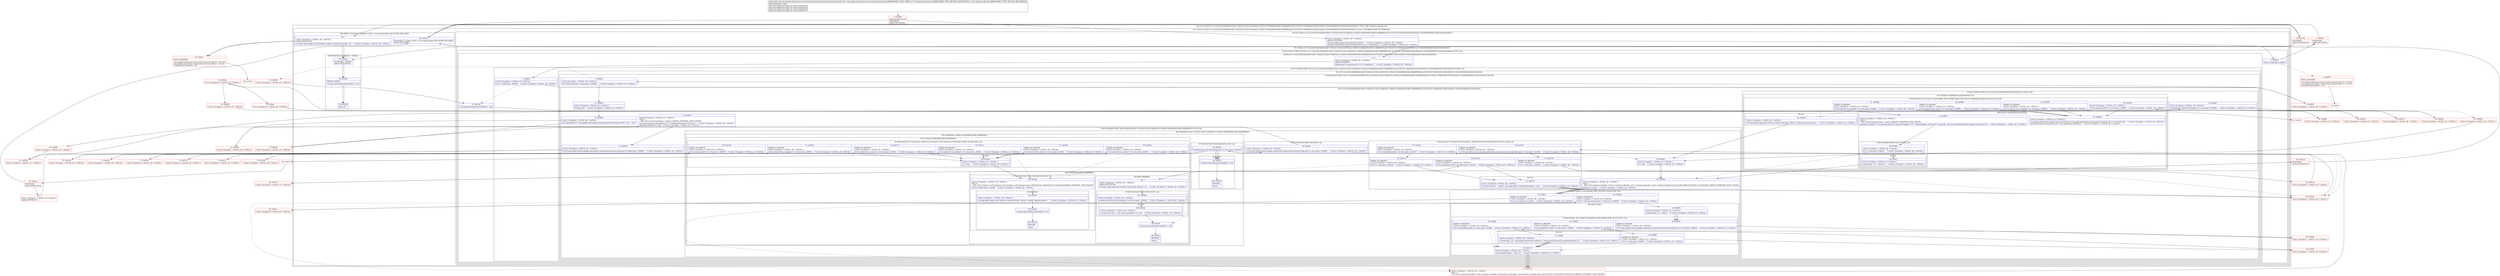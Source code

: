 digraph "CFG forcom.google.android.gms.measurement.internal.zzhj.onActivityCreated(Landroid\/app\/Activity;Landroid\/os\/Bundle;)V" {
subgraph cluster_Region_167909803 {
label = "R(1:(2:1|(1:(3:6|(1:(12:11|12|15|(6:(0)|20|40|(3:44|(1:51)|52)|(1:61)|(2:(2:64|65)|(2:(1:80)|(2:(3:82|83|84)|(4:86|(1:88)|89|90)))))|(1:(9:33|37|(1:39)|40|44|51|52|61|(0)(0))(1:32))(0)|20|40|44|51|52|61|(0)(0))(0))|91)))) | DECL_VAR: android.os.Bundle null\l";
node [shape=record,color=blue];
subgraph cluster_TryCatchRegion_583410853 {
label = "Try: R(2:1|(1:(3:6|(1:(12:11|12|15|(6:(0)|20|40|(3:44|(1:51)|52)|(1:61)|(2:(2:64|65)|(2:(1:80)|(2:(3:82|83|84)|(4:86|(1:88)|89|90)))))|(1:(9:33|37|(1:39)|40|44|51|52|61|(0)(0))(1:32))(0)|20|40|44|51|52|61|(0)(0))(0))|91))) catches: R(2:94|96) finally: R(3:93|99|100)";
node [shape=record,color=blue];
subgraph cluster_Region_2109596861 {
label = "R(2:1|(1:(3:6|(1:(12:11|12|15|(6:(0)|20|40|(3:44|(1:51)|52)|(1:61)|(2:(2:64|65)|(2:(1:80)|(2:(3:82|83|84)|(4:86|(1:88)|89|90)))))|(1:(9:33|37|(1:39)|40|44|51|52|61|(0)(0))(1:32))(0)|20|40|44|51|52|61|(0)(0))(0))|91)))";
node [shape=record,color=blue];
Node_1 [shape=record,label="{1\:\ ?|Catch:\{ Exception \-\> 0x01dc, all \-\> 0x01da \}\lSplitter:B:0:0x0000\l|r10.zzpt.zzab().zzgs().zzao(\"onActivityCreated\")     \/\/ Catch:\{ Exception \-\> 0x01dc, all \-\> 0x01da \}\landroid.content.Intent android.content.Intent r0 = r11.getIntent()     \/\/ Catch:\{ Exception \-\> 0x01dc, all \-\> 0x01da \}\l}"];
subgraph cluster_Region_869957903 {
label = "R(1:(3:6|(1:(12:11|12|15|(6:(0)|20|40|(3:44|(1:51)|52)|(1:61)|(2:(2:64|65)|(2:(1:80)|(2:(3:82|83|84)|(4:86|(1:88)|89|90)))))|(1:(9:33|37|(1:39)|40|44|51|52|61|(0)(0))(1:32))(0)|20|40|44|51|52|61|(0)(0))(0))|91))";
node [shape=record,color=blue];
subgraph cluster_IfRegion_1297154493 {
label = "IF [B:2:0x0013] THEN: R(3:6|(1:(12:11|12|15|(6:(0)|20|40|(3:44|(1:51)|52)|(1:61)|(2:(2:64|65)|(2:(1:80)|(2:(3:82|83|84)|(4:86|(1:88)|89|90)))))|(1:(9:33|37|(1:39)|40|44|51|52|61|(0)(0))(1:32))(0)|20|40|44|51|52|61|(0)(0))(0))|91) ELSE: null";
node [shape=record,color=blue];
Node_2 [shape=record,label="{2\:\ 0x0013|if (r0 != null) goto L_0x001f\l}"];
subgraph cluster_Region_1967327847 {
label = "R(3:6|(1:(12:11|12|15|(6:(0)|20|40|(3:44|(1:51)|52)|(1:61)|(2:(2:64|65)|(2:(1:80)|(2:(3:82|83|84)|(4:86|(1:88)|89|90)))))|(1:(9:33|37|(1:39)|40|44|51|52|61|(0)(0))(1:32))(0)|20|40|44|51|52|61|(0)(0))(0))|91)";
node [shape=record,color=blue];
Node_6 [shape=record,label="{6\:\ ?|Catch:\{ Exception \-\> 0x01dc, all \-\> 0x01da \}\lSplitter:B:5:0x001f\l|android.net.Uri android.net.Uri r1 = r0.getData()     \/\/ Catch:\{ Exception \-\> 0x01dc, all \-\> 0x01da \}\l}"];
subgraph cluster_IfRegion_1728324067 {
label = "IF [B:7:0x0023] THEN: R(1:(12:11|12|15|(6:(0)|20|40|(3:44|(1:51)|52)|(1:61)|(2:(2:64|65)|(2:(1:80)|(2:(3:82|83|84)|(4:86|(1:88)|89|90)))))|(1:(9:33|37|(1:39)|40|44|51|52|61|(0)(0))(1:32))(0)|20|40|44|51|52|61|(0)(0))(0)) ELSE: null";
node [shape=record,color=blue];
Node_7 [shape=record,label="{7\:\ 0x0023|Catch:\{ Exception \-\> 0x01dc, all \-\> 0x01da \}\l|if (r1 != null) goto L_0x0025     \/\/ Catch:\{ Exception \-\> 0x01dc, all \-\> 0x01da \}\l}"];
subgraph cluster_Region_1605309889 {
label = "R(1:(12:11|12|15|(6:(0)|20|40|(3:44|(1:51)|52)|(1:61)|(2:(2:64|65)|(2:(1:80)|(2:(3:82|83|84)|(4:86|(1:88)|89|90)))))|(1:(9:33|37|(1:39)|40|44|51|52|61|(0)(0))(1:32))(0)|20|40|44|51|52|61|(0)(0))(0))";
node [shape=record,color=blue];
subgraph cluster_IfRegion_580749399 {
label = "IF [B:9:0x0029] THEN: R(12:11|12|15|(6:(0)|20|40|(3:44|(1:51)|52)|(1:61)|(2:(2:64|65)|(2:(1:80)|(2:(3:82|83|84)|(4:86|(1:88)|89|90)))))|(1:(9:33|37|(1:39)|40|44|51|52|61|(0)(0))(1:32))(0)|20|40|44|51|52|61|(0)(0)) ELSE: R(0)";
node [shape=record,color=blue];
Node_9 [shape=record,label="{9\:\ 0x0029|Catch:\{ Exception \-\> 0x01dc, all \-\> 0x01da \}\l|if (r1.isHierarchical() != false) goto L_0x002d     \/\/ Catch:\{ Exception \-\> 0x01dc, all \-\> 0x01da \}\l}"];
subgraph cluster_Region_1963899891 {
label = "R(12:11|12|15|(6:(0)|20|40|(3:44|(1:51)|52)|(1:61)|(2:(2:64|65)|(2:(1:80)|(2:(3:82|83|84)|(4:86|(1:88)|89|90)))))|(1:(9:33|37|(1:39)|40|44|51|52|61|(0)(0))(1:32))(0)|20|40|44|51|52|61|(0)(0))";
node [shape=record,color=blue];
Node_11 [shape=record,label="{11\:\ 0x002d|Catch:\{ Exception \-\> 0x01dc, all \-\> 0x01da \}\l|r10.zzpt.zzz()     \/\/ Catch:\{ Exception \-\> 0x01dc, all \-\> 0x01da \}\l}"];
Node_12 [shape=record,label="{12\:\ 0x0036|Catch:\{ Exception \-\> 0x01dc, all \-\> 0x01da \}\l|java.lang.String r0 = com.google.android.gms.measurement.internal.zzjs.zzc(r0) ? \"gs\" : \"auto\"\l}"];
Node_15 [shape=record,label="{15\:\ 0x003d|Catch:\{ Exception \-\> 0x01dc, all \-\> 0x01da \}\lPHI: r0 \l  PHI: (r0v11 java.lang.String) =  binds: [] A[DONT_GENERATE, DONT_INLINE]\l|java.lang.String java.lang.String r2 = r1.getQueryParameter(\"referrer\")     \/\/ Catch:\{ Exception \-\> 0x01dc, all \-\> 0x01da \}\landroid.os.Bundle r4 = null     \/\/ Catch:\{ Exception \-\> 0x01dc, all \-\> 0x01da \}\l}"];
subgraph cluster_IfRegion_1165656286 {
label = "IF [B:16:0x0050] THEN: R(6:(0)|20|40|(3:44|(1:51)|52)|(1:61)|(2:(2:64|65)|(2:(1:80)|(2:(3:82|83|84)|(4:86|(1:88)|89|90))))) ELSE: null";
node [shape=record,color=blue];
Node_16 [shape=record,label="{16\:\ 0x0050|Catch:\{ Exception \-\> 0x01dc, all \-\> 0x01da \}\l|if (r10.zzpt.zzad().zza(com.google.android.gms.measurement.internal.zzak.zzje) == false) goto L_0x0052     \/\/ Catch:\{ Exception \-\> 0x01dc, all \-\> 0x01da \}\l}"];
subgraph cluster_Region_1494921750 {
label = "R(6:(0)|20|40|(3:44|(1:51)|52)|(1:61)|(2:(2:64|65)|(2:(1:80)|(2:(3:82|83|84)|(4:86|(1:88)|89|90)))))";
node [shape=record,color=blue];
subgraph cluster_IfRegion_1451915224 {
label = "IF [B:18:0x005e] THEN: R(0) ELSE: null";
node [shape=record,color=blue];
Node_18 [shape=record,label="{18\:\ 0x005e|Catch:\{ Exception \-\> 0x01dc, all \-\> 0x01da \}\l|if (r10.zzpt.zzad().zza(com.google.android.gms.measurement.internal.zzak.zzjg) == true) goto L_0x0060     \/\/ Catch:\{ Exception \-\> 0x01dc, all \-\> 0x01da \}\l}"];
subgraph cluster_Region_826230527 {
label = "R(0)";
node [shape=record,color=blue];
}
}
Node_20 [shape=record,label="{20\:\ 0x0061|Catch:\{ Exception \-\> 0x01dc, all \-\> 0x01da \}\l|r3 = null     \/\/ Catch:\{ Exception \-\> 0x01dc, all \-\> 0x01da \}\l}"];
Node_40 [shape=record,label="{40\:\ 0x00c8|Catch:\{ Exception \-\> 0x01dc, all \-\> 0x01da \}\lPHI: r3 \l  PHI: (r3v3 android.os.Bundle) = (r3v11 android.os.Bundle), (r3v11 android.os.Bundle), (r3v21 android.os.Bundle) binds: [B:38:0x00bf, B:39:0x00c1, B:20:0x0061] A[DONT_GENERATE, DONT_INLINE]\l|boolean r5 = false     \/\/ Catch:\{ Exception \-\> 0x01dc, all \-\> 0x01da \}\l}"];
subgraph cluster_IfRegion_1340124753 {
label = "IF [B:41:0x00ca, B:43:0x00d6] THEN: R(3:44|(1:51)|52) ELSE: null";
node [shape=record,color=blue];
Node_41 [shape=record,label="{41\:\ 0x00ca|ADDED_TO_REGION\lCatch:\{ Exception \-\> 0x01dc, all \-\> 0x01da \}\l|if (r12 == null) goto L_0x00cc     \/\/ Catch:\{ Exception \-\> 0x01dc, all \-\> 0x01da \}\l}"];
Node_43 [shape=record,label="{43\:\ 0x00d6|ADDED_TO_REGION\lCatch:\{ Exception \-\> 0x01dc, all \-\> 0x01da \}\l|if ((r4 = r10.zzpt.zzz().zza(r1)) != null) goto L_0x00d8     \/\/ Catch:\{ Exception \-\> 0x01dc, all \-\> 0x01da \}\l}"];
subgraph cluster_Region_1328633213 {
label = "R(3:44|(1:51)|52)";
node [shape=record,color=blue];
Node_44 [shape=record,label="{44\:\ 0x00d8|Catch:\{ Exception \-\> 0x01dc, all \-\> 0x01da \}\l|r4.putString(\"_cis\", \"intent\")     \/\/ Catch:\{ Exception \-\> 0x01dc, all \-\> 0x01da \}\l}"];
subgraph cluster_IfRegion_453652827 {
label = "IF [B:45:0x00eb, B:47:0x00f3, B:48:0x00f5, B:50:0x00fd] THEN: R(1:51) ELSE: null";
node [shape=record,color=blue];
Node_45 [shape=record,label="{45\:\ 0x00eb|ADDED_TO_REGION\lCatch:\{ Exception \-\> 0x01dc, all \-\> 0x01da \}\l|if (r10.zzpt.zzad().zza(com.google.android.gms.measurement.internal.zzak.zzje) == true) goto L_0x00ed     \/\/ Catch:\{ Exception \-\> 0x01dc, all \-\> 0x01da \}\l}"];
Node_47 [shape=record,label="{47\:\ 0x00f3|ADDED_TO_REGION\lCatch:\{ Exception \-\> 0x01dc, all \-\> 0x01da \}\l|if (r4.containsKey(\"gclid\") == false) goto L_0x00f5     \/\/ Catch:\{ Exception \-\> 0x01dc, all \-\> 0x01da \}\l}"];
Node_48 [shape=record,label="{48\:\ 0x00f5|ADDED_TO_REGION\lCatch:\{ Exception \-\> 0x01dc, all \-\> 0x01da \}\l|if (r3 != null) goto L_0x00f7     \/\/ Catch:\{ Exception \-\> 0x01dc, all \-\> 0x01da \}\l}"];
Node_50 [shape=record,label="{50\:\ 0x00fd|ADDED_TO_REGION\lCatch:\{ Exception \-\> 0x01dc, all \-\> 0x01da \}\l|if (r3.containsKey(\"gclid\") == true) goto L_0x00ff     \/\/ Catch:\{ Exception \-\> 0x01dc, all \-\> 0x01da \}\l}"];
subgraph cluster_Region_336733429 {
label = "R(1:51)";
node [shape=record,color=blue];
Node_51 [shape=record,label="{51\:\ 0x00ff|Catch:\{ Exception \-\> 0x01dc, all \-\> 0x01da \}\l|r4.putString(\"_cer\", java.lang.String.format(\"gclid=%s\", new java.lang.Object[]\{r3.getString(\"gclid\")\}))     \/\/ Catch:\{ Exception \-\> 0x01dc, all \-\> 0x01da \}\l}"];
}
}
Node_52 [shape=record,label="{52\:\ 0x0114|Catch:\{ Exception \-\> 0x01dc, all \-\> 0x01da \}\l|r10.zzpt.logEvent(r0, \"_cmp\", r4)     \/\/ Catch:\{ Exception \-\> 0x01dc, all \-\> 0x01da \}\l}"];
}
}
subgraph cluster_IfRegion_1799600558 {
label = "IF [B:54:0x0127, B:55:0x0129, B:57:0x0131, B:58:0x0133, B:60:0x013b] THEN: R(1:61) ELSE: null";
node [shape=record,color=blue];
Node_54 [shape=record,label="{54\:\ 0x0127|ADDED_TO_REGION\lCatch:\{ Exception \-\> 0x01dc, all \-\> 0x01da \}\l|if (r10.zzpt.zzad().zza(com.google.android.gms.measurement.internal.zzak.zzjg) == true) goto L_0x0129     \/\/ Catch:\{ Exception \-\> 0x01dc, all \-\> 0x01da \}\l}"];
Node_55 [shape=record,label="{55\:\ 0x0129|ADDED_TO_REGION\lCatch:\{ Exception \-\> 0x01dc, all \-\> 0x01da \}\l|if (r3 != null) goto L_0x012b     \/\/ Catch:\{ Exception \-\> 0x01dc, all \-\> 0x01da \}\l}"];
Node_57 [shape=record,label="{57\:\ 0x0131|ADDED_TO_REGION\lCatch:\{ Exception \-\> 0x01dc, all \-\> 0x01da \}\l|if (r3.containsKey(\"gclid\") == true) goto L_0x0133     \/\/ Catch:\{ Exception \-\> 0x01dc, all \-\> 0x01da \}\l}"];
Node_58 [shape=record,label="{58\:\ 0x0133|ADDED_TO_REGION\lCatch:\{ Exception \-\> 0x01dc, all \-\> 0x01da \}\l|if (r4 == null) goto L_0x013d     \/\/ Catch:\{ Exception \-\> 0x01dc, all \-\> 0x01da \}\l}"];
Node_60 [shape=record,label="{60\:\ 0x013b|ADDED_TO_REGION\lCatch:\{ Exception \-\> 0x01dc, all \-\> 0x01da \}\l|if (r4.containsKey(\"gclid\") == false) goto L_0x013d     \/\/ Catch:\{ Exception \-\> 0x01dc, all \-\> 0x01da \}\l}"];
subgraph cluster_Region_379145220 {
label = "R(1:61)";
node [shape=record,color=blue];
Node_61 [shape=record,label="{61\:\ 0x013d|Catch:\{ Exception \-\> 0x01dc, all \-\> 0x01da \}\l|r10.zzpt.zzb(\"auto\", \"_lgclid\", (java.lang.Object) r3.getString(\"gclid\"), true)     \/\/ Catch:\{ Exception \-\> 0x01dc, all \-\> 0x01da \}\l}"];
}
}
subgraph cluster_Region_133448313 {
label = "R(2:(2:64|65)|(2:(1:80)|(2:(3:82|83|84)|(4:86|(1:88)|89|90))))";
node [shape=record,color=blue];
subgraph cluster_IfRegion_1206751257 {
label = "IF [B:63:0x0150] THEN: R(2:64|65) ELSE: null";
node [shape=record,color=blue];
Node_63 [shape=record,label="{63\:\ 0x0150|if (android.text.TextUtils.isEmpty(r2) == true) goto L_0x0152\l}"];
subgraph cluster_Region_38126056 {
label = "R(2:64|65)";
node [shape=record,color=blue];
Node_64 [shape=record,label="{64\:\ 0x0152|r10.zzpt.zzt().onActivityCreated(r11, r12)\l}"];
Node_65 [shape=record,label="{65\:\ 0x015b|RETURN\l|return\l}"];
}
}
subgraph cluster_Region_1225156577 {
label = "R(2:(1:80)|(2:(3:82|83|84)|(4:86|(1:88)|89|90)))";
node [shape=record,color=blue];
subgraph cluster_IfRegion_221588627 {
label = "IF [B:69:0x0162, B:71:0x016a, B:73:0x0172, B:75:0x017a, B:77:0x0182, B:79:0x018a] THEN: R(1:80) ELSE: null";
node [shape=record,color=blue];
Node_69 [shape=record,label="{69\:\ 0x0162|ADDED_TO_REGION\lCatch:\{ Exception \-\> 0x01dc, all \-\> 0x01da \}\l|if (r2.contains(\"gclid\") == true) goto L_0x0164     \/\/ Catch:\{ Exception \-\> 0x01dc, all \-\> 0x01da \}\l}"];
Node_71 [shape=record,label="{71\:\ 0x016a|ADDED_TO_REGION\lCatch:\{ Exception \-\> 0x01dc, all \-\> 0x01da \}\l|if (r2.contains(\"utm_campaign\") == true) goto L_0x018c     \/\/ Catch:\{ Exception \-\> 0x01dc, all \-\> 0x01da \}\l}"];
Node_73 [shape=record,label="{73\:\ 0x0172|ADDED_TO_REGION\lCatch:\{ Exception \-\> 0x01dc, all \-\> 0x01da \}\l|if (r2.contains(\"utm_source\") == true) goto L_0x018c     \/\/ Catch:\{ Exception \-\> 0x01dc, all \-\> 0x01da \}\l}"];
Node_75 [shape=record,label="{75\:\ 0x017a|ADDED_TO_REGION\lCatch:\{ Exception \-\> 0x01dc, all \-\> 0x01da \}\l|if (r2.contains(\"utm_medium\") == true) goto L_0x018c     \/\/ Catch:\{ Exception \-\> 0x01dc, all \-\> 0x01da \}\l}"];
Node_77 [shape=record,label="{77\:\ 0x0182|ADDED_TO_REGION\lCatch:\{ Exception \-\> 0x01dc, all \-\> 0x01da \}\l|if (r2.contains(\"utm_term\") == true) goto L_0x018c     \/\/ Catch:\{ Exception \-\> 0x01dc, all \-\> 0x01da \}\l}"];
Node_79 [shape=record,label="{79\:\ 0x018a|ADDED_TO_REGION\lCatch:\{ Exception \-\> 0x01dc, all \-\> 0x01da \}\l|if (r2.contains(\"utm_content\") == true) goto L_0x018c     \/\/ Catch:\{ Exception \-\> 0x01dc, all \-\> 0x01da \}\l}"];
subgraph cluster_Region_803405394 {
label = "R(1:80)";
node [shape=record,color=blue];
Node_80 [shape=record,label="{80\:\ 0x018c|Catch:\{ Exception \-\> 0x01dc, all \-\> 0x01da \}\l|r5 = true     \/\/ Catch:\{ Exception \-\> 0x01dc, all \-\> 0x01da \}\l}"];
}
}
subgraph cluster_Region_354675625 {
label = "R(2:(3:82|83|84)|(4:86|(1:88)|89|90))";
node [shape=record,color=blue];
subgraph cluster_IfRegion_1697157660 {
label = "IF [B:81:0x018d] THEN: R(3:82|83|84) ELSE: null";
node [shape=record,color=blue];
Node_81 [shape=record,label="{81\:\ 0x018d|Catch:\{ Exception \-\> 0x01dc, all \-\> 0x01da \}\lPHI: r5 \l  PHI: (r5v1 boolean) = (r5v0 boolean), (r5v2 boolean), (r5v0 boolean) binds: [B:69:0x0162, B:80:0x018c, B:79:0x018a] A[DONT_GENERATE, DONT_INLINE]\l|if (r5 == false) goto L_0x018f     \/\/ Catch:\{ Exception \-\> 0x01dc, all \-\> 0x01da \}\l}"];
subgraph cluster_Region_811697406 {
label = "R(3:82|83|84)";
node [shape=record,color=blue];
Node_82 [shape=record,label="{82\:\ 0x018f|Catch:\{ Exception \-\> 0x01dc, all \-\> 0x01da \}\l|r10.zzpt.zzab().zzgr().zzao(\"Activity created with data 'referrer' without required params\")     \/\/ Catch:\{ Exception \-\> 0x01dc, all \-\> 0x01da \}\l}"];
Node_83 [shape=record,label="{83\:\ 0x019e|r10.zzpt.zzt().onActivityCreated(r11, r12)\l}"];
Node_84 [shape=record,label="{84\:\ 0x01a7|RETURN\l|return\l}"];
}
}
subgraph cluster_Region_1214909173 {
label = "R(4:86|(1:88)|89|90)";
node [shape=record,color=blue];
Node_86 [shape=record,label="{86\:\ ?|Catch:\{ Exception \-\> 0x01dc, all \-\> 0x01da \}\lSplitter:B:85:0x01a8\l|r10.zzpt.zzab().zzgr().zza(\"Activity created with referrer\", r2)     \/\/ Catch:\{ Exception \-\> 0x01dc, all \-\> 0x01da \}\l}"];
subgraph cluster_IfRegion_579795935 {
label = "IF [B:87:0x01bb] THEN: R(1:88) ELSE: null";
node [shape=record,color=blue];
Node_87 [shape=record,label="{87\:\ 0x01bb|Catch:\{ Exception \-\> 0x01dc, all \-\> 0x01da \}\l|if (android.text.TextUtils.isEmpty(r2) == false) goto L_0x01bd     \/\/ Catch:\{ Exception \-\> 0x01dc, all \-\> 0x01da \}\l}"];
subgraph cluster_Region_164158159 {
label = "R(1:88)";
node [shape=record,color=blue];
Node_88 [shape=record,label="{88\:\ 0x01bd|Catch:\{ Exception \-\> 0x01dc, all \-\> 0x01da \}\l|r10.zzpt.zzb(\"auto\", \"_ldl\", (java.lang.Object) r2, true)     \/\/ Catch:\{ Exception \-\> 0x01dc, all \-\> 0x01da \}\l}"];
}
}
Node_89 [shape=record,label="{89\:\ 0x01c6|r10.zzpt.zzt().onActivityCreated(r11, r12)\l}"];
Node_90 [shape=record,label="{90\:\ 0x01cf|RETURN\l|return\l}"];
}
}
}
}
}
}
subgraph cluster_IfRegion_758984401 {
label = "IF [B:22:0x0067] THEN: R(1:(9:33|37|(1:39)|40|44|51|52|61|(0)(0))(1:32)) ELSE: R(0)";
node [shape=record,color=blue];
Node_22 [shape=record,label="{22\:\ 0x0067|Catch:\{ Exception \-\> 0x01dc, all \-\> 0x01da \}\l|if (android.text.TextUtils.isEmpty(r2) != true) goto L_0x006a     \/\/ Catch:\{ Exception \-\> 0x01dc, all \-\> 0x01da \}\l}"];
subgraph cluster_Region_478632347 {
label = "R(1:(9:33|37|(1:39)|40|44|51|52|61|(0)(0))(1:32))";
node [shape=record,color=blue];
subgraph cluster_IfRegion_899200033 {
label = "IF [B:25:0x0070, B:27:0x0078, B:29:0x0080, B:31:0x0088] THEN: R(9:33|37|(1:39)|40|44|51|52|61|(0)(0)) ELSE: R(1:32)";
node [shape=record,color=blue];
Node_25 [shape=record,label="{25\:\ 0x0070|Catch:\{ Exception \-\> 0x01dc, all \-\> 0x01da \}\l|if (r2.contains(\"gclid\") == true) goto L_0x009a     \/\/ Catch:\{ Exception \-\> 0x01dc, all \-\> 0x01da \}\l}"];
Node_27 [shape=record,label="{27\:\ 0x0078|ADDED_TO_REGION\lCatch:\{ Exception \-\> 0x01dc, all \-\> 0x01da \}\l|if (r2.contains(\"utm_campaign\") == true) goto L_0x009a     \/\/ Catch:\{ Exception \-\> 0x01dc, all \-\> 0x01da \}\l}"];
Node_29 [shape=record,label="{29\:\ 0x0080|ADDED_TO_REGION\lCatch:\{ Exception \-\> 0x01dc, all \-\> 0x01da \}\l|if (r2.contains(\"utm_source\") == true) goto L_0x009a     \/\/ Catch:\{ Exception \-\> 0x01dc, all \-\> 0x01da \}\l}"];
Node_31 [shape=record,label="{31\:\ 0x0088|ADDED_TO_REGION\lCatch:\{ Exception \-\> 0x01dc, all \-\> 0x01da \}\l|if (r2.contains(\"utm_medium\") == true) goto L_0x009a     \/\/ Catch:\{ Exception \-\> 0x01dc, all \-\> 0x01da \}\l}"];
subgraph cluster_Region_167538241 {
label = "R(9:33|37|(1:39)|40|44|51|52|61|(0)(0))";
node [shape=record,color=blue];
Node_33 [shape=record,label="{33\:\ 0x009a|Catch:\{ Exception \-\> 0x01dc, all \-\> 0x01da \}\l|com.google.android.gms.measurement.internal.zzjs com.google.android.gms.measurement.internal.zzjs r3 = r10.zzpt.zzz()     \/\/ Catch:\{ Exception \-\> 0x01dc, all \-\> 0x01da \}\ljava.lang.String java.lang.String r6 = java.lang.String.valueOf(r2)     \/\/ Catch:\{ Exception \-\> 0x01dc, all \-\> 0x01da \}\l}"];
Node_37 [shape=record,label="{37\:\ 0x00b7|Catch:\{ Exception \-\> 0x01dc, all \-\> 0x01da \}\lPHI: r5 \l  PHI: (r5v4 java.lang.String) =  binds: [] A[DONT_GENERATE, DONT_INLINE]\l|android.os.Bundle r3 = r3.zza(android.net.Uri.parse(r6.length() != 0 ? \"https:\/\/google.com\/search?\".concat(r6) : new java.lang.String(\"https:\/\/google.com\/search?\")))     \/\/ Catch:\{ Exception \-\> 0x01dc, all \-\> 0x01da \}\l}"];
subgraph cluster_IfRegion_1715735685 {
label = "IF [B:38:0x00bf] THEN: R(1:39) ELSE: null";
node [shape=record,color=blue];
Node_38 [shape=record,label="{38\:\ 0x00bf|Catch:\{ Exception \-\> 0x01dc, all \-\> 0x01da \}\l|if (r3 != null) goto L_0x00c1     \/\/ Catch:\{ Exception \-\> 0x01dc, all \-\> 0x01da \}\l}"];
subgraph cluster_Region_1815137607 {
label = "R(1:39)";
node [shape=record,color=blue];
Node_39 [shape=record,label="{39\:\ 0x00c1|Catch:\{ Exception \-\> 0x01dc, all \-\> 0x01da \}\l|r3.putString(\"_cis\", \"referrer\")     \/\/ Catch:\{ Exception \-\> 0x01dc, all \-\> 0x01da \}\l}"];
}
}
Node_40 [shape=record,label="{40\:\ 0x00c8|Catch:\{ Exception \-\> 0x01dc, all \-\> 0x01da \}\lPHI: r3 \l  PHI: (r3v3 android.os.Bundle) = (r3v11 android.os.Bundle), (r3v11 android.os.Bundle), (r3v21 android.os.Bundle) binds: [B:38:0x00bf, B:39:0x00c1, B:20:0x0061] A[DONT_GENERATE, DONT_INLINE]\l|boolean r5 = false     \/\/ Catch:\{ Exception \-\> 0x01dc, all \-\> 0x01da \}\l}"];
Node_44 [shape=record,label="{44\:\ 0x00d8|Catch:\{ Exception \-\> 0x01dc, all \-\> 0x01da \}\l|r4.putString(\"_cis\", \"intent\")     \/\/ Catch:\{ Exception \-\> 0x01dc, all \-\> 0x01da \}\l}"];
Node_51 [shape=record,label="{51\:\ 0x00ff|Catch:\{ Exception \-\> 0x01dc, all \-\> 0x01da \}\l|r4.putString(\"_cer\", java.lang.String.format(\"gclid=%s\", new java.lang.Object[]\{r3.getString(\"gclid\")\}))     \/\/ Catch:\{ Exception \-\> 0x01dc, all \-\> 0x01da \}\l}"];
Node_52 [shape=record,label="{52\:\ 0x0114|Catch:\{ Exception \-\> 0x01dc, all \-\> 0x01da \}\l|r10.zzpt.logEvent(r0, \"_cmp\", r4)     \/\/ Catch:\{ Exception \-\> 0x01dc, all \-\> 0x01da \}\l}"];
Node_61 [shape=record,label="{61\:\ 0x013d|Catch:\{ Exception \-\> 0x01dc, all \-\> 0x01da \}\l|r10.zzpt.zzb(\"auto\", \"_lgclid\", (java.lang.Object) r3.getString(\"gclid\"), true)     \/\/ Catch:\{ Exception \-\> 0x01dc, all \-\> 0x01da \}\l}"];
subgraph cluster_IfRegion_1612575054 {
label = "IF [B:63:0x0150] THEN: R(0) ELSE: R(0)";
node [shape=record,color=blue];
Node_63 [shape=record,label="{63\:\ 0x0150|if (android.text.TextUtils.isEmpty(r2) == true) goto L_0x0152\l}"];
subgraph cluster_Region_1355473483 {
label = "R(0)";
node [shape=record,color=blue];
}
subgraph cluster_Region_1990664776 {
label = "R(0)";
node [shape=record,color=blue];
}
}
}
subgraph cluster_Region_809576509 {
label = "R(1:32)";
node [shape=record,color=blue];
Node_32 [shape=record,label="{32\:\ 0x008a|Catch:\{ Exception \-\> 0x01dc, all \-\> 0x01da \}\l|r10.zzpt.zzab().zzgr().zzao(\"Activity created with data 'referrer' without required params\")     \/\/ Catch:\{ Exception \-\> 0x01dc, all \-\> 0x01da \}\l}"];
}
}
}
subgraph cluster_Region_1517392263 {
label = "R(0)";
node [shape=record,color=blue];
}
}
Node_20 [shape=record,label="{20\:\ 0x0061|Catch:\{ Exception \-\> 0x01dc, all \-\> 0x01da \}\l|r3 = null     \/\/ Catch:\{ Exception \-\> 0x01dc, all \-\> 0x01da \}\l}"];
Node_40 [shape=record,label="{40\:\ 0x00c8|Catch:\{ Exception \-\> 0x01dc, all \-\> 0x01da \}\lPHI: r3 \l  PHI: (r3v3 android.os.Bundle) = (r3v11 android.os.Bundle), (r3v11 android.os.Bundle), (r3v21 android.os.Bundle) binds: [B:38:0x00bf, B:39:0x00c1, B:20:0x0061] A[DONT_GENERATE, DONT_INLINE]\l|boolean r5 = false     \/\/ Catch:\{ Exception \-\> 0x01dc, all \-\> 0x01da \}\l}"];
Node_44 [shape=record,label="{44\:\ 0x00d8|Catch:\{ Exception \-\> 0x01dc, all \-\> 0x01da \}\l|r4.putString(\"_cis\", \"intent\")     \/\/ Catch:\{ Exception \-\> 0x01dc, all \-\> 0x01da \}\l}"];
Node_51 [shape=record,label="{51\:\ 0x00ff|Catch:\{ Exception \-\> 0x01dc, all \-\> 0x01da \}\l|r4.putString(\"_cer\", java.lang.String.format(\"gclid=%s\", new java.lang.Object[]\{r3.getString(\"gclid\")\}))     \/\/ Catch:\{ Exception \-\> 0x01dc, all \-\> 0x01da \}\l}"];
Node_52 [shape=record,label="{52\:\ 0x0114|Catch:\{ Exception \-\> 0x01dc, all \-\> 0x01da \}\l|r10.zzpt.logEvent(r0, \"_cmp\", r4)     \/\/ Catch:\{ Exception \-\> 0x01dc, all \-\> 0x01da \}\l}"];
Node_61 [shape=record,label="{61\:\ 0x013d|Catch:\{ Exception \-\> 0x01dc, all \-\> 0x01da \}\l|r10.zzpt.zzb(\"auto\", \"_lgclid\", (java.lang.Object) r3.getString(\"gclid\"), true)     \/\/ Catch:\{ Exception \-\> 0x01dc, all \-\> 0x01da \}\l}"];
subgraph cluster_IfRegion_801915168 {
label = "IF [B:63:0x0150] THEN: R(0) ELSE: R(0)";
node [shape=record,color=blue];
Node_63 [shape=record,label="{63\:\ 0x0150|if (android.text.TextUtils.isEmpty(r2) == true) goto L_0x0152\l}"];
subgraph cluster_Region_1571743800 {
label = "R(0)";
node [shape=record,color=blue];
}
subgraph cluster_Region_307504295 {
label = "R(0)";
node [shape=record,color=blue];
}
}
}
subgraph cluster_Region_737015312 {
label = "R(0)";
node [shape=record,color=blue];
}
}
}
}
Node_91 [shape=record,label="{91\:\ 0x01d0|r10.zzpt.zzt().onActivityCreated(r11, r12)\l}"];
}
}
}
}
subgraph cluster_Region_2101782339 {
label = "R(2:94|96) | ExcHandler: Exception (r0v0 'e' java.lang.Exception A[CUSTOM_DECLARE])\l";
node [shape=record,color=blue];
Node_94 [shape=record,label="{94\:\ 0x01dc|ExcHandler: Exception (r0v0 'e' java.lang.Exception A[CUSTOM_DECLARE])\lSplitter:B:0:0x0000\l}"];
Node_96 [shape=record,label="{96\:\ ?|Catch:\{ Exception \-\> 0x01dc, all \-\> 0x01da \}\lSplitter:B:95:0x01dd\l|r10.zzpt.zzab().zzgk().zza(\"Throwable caught in onActivityCreated\", r0)     \/\/ Catch:\{ Exception \-\> 0x01dc, all \-\> 0x01da \}\l}"];
}
subgraph cluster_Region_1459843067 {
label = "R(3:93|99|100) | ExcHandler:  FINALLY\l";
node [shape=record,color=blue];
Node_93 [shape=record,label="{93\:\ 0x01da|ExcHandler:  FINALLY\lSplitter:B:95:0x01dd\l}"];
Node_99 [shape=record,label="{99\:\ 0x01f6|FINALLY_INSNS\l|r10.zzpt.zzt().onActivityCreated(r11, r12)\l}"];
Node_100 [shape=record,label="{100\:\ 0x01ff|throw r0\l}"];
}
}
}
subgraph cluster_Region_2101782339 {
label = "R(2:94|96) | ExcHandler: Exception (r0v0 'e' java.lang.Exception A[CUSTOM_DECLARE])\l";
node [shape=record,color=blue];
Node_94 [shape=record,label="{94\:\ 0x01dc|ExcHandler: Exception (r0v0 'e' java.lang.Exception A[CUSTOM_DECLARE])\lSplitter:B:0:0x0000\l}"];
Node_96 [shape=record,label="{96\:\ ?|Catch:\{ Exception \-\> 0x01dc, all \-\> 0x01da \}\lSplitter:B:95:0x01dd\l|r10.zzpt.zzab().zzgk().zza(\"Throwable caught in onActivityCreated\", r0)     \/\/ Catch:\{ Exception \-\> 0x01dc, all \-\> 0x01da \}\l}"];
}
subgraph cluster_Region_1459843067 {
label = "R(3:93|99|100) | ExcHandler:  FINALLY\l";
node [shape=record,color=blue];
Node_93 [shape=record,label="{93\:\ 0x01da|ExcHandler:  FINALLY\lSplitter:B:95:0x01dd\l}"];
Node_99 [shape=record,label="{99\:\ 0x01f6|FINALLY_INSNS\l|r10.zzpt.zzt().onActivityCreated(r11, r12)\l}"];
Node_100 [shape=record,label="{100\:\ 0x01ff|throw r0\l}"];
}
Node_0 [shape=record,color=red,label="{0\:\ 0x0000|MTH_ENTER_BLOCK\lSYNTHETIC\lSplitter:B:0:0x0000\l}"];
Node_3 [shape=record,color=red,label="{3\:\ 0x0015|DONT_GENERATE\l|com.google.android.gms.measurement.internal.zzgp r0 = r10.zzpt\lcom.google.android.gms.measurement.internal.zzhq r0 = r0.zzt()\lr0.onActivityCreated(r11, r12)\l}"];
Node_4 [shape=record,color=red,label="{4\:\ 0x001e}"];
Node_5 [shape=record,color=red,label="{5\:\ 0x001f|SYNTHETIC\lSplitter:B:5:0x001f\l}"];
Node_8 [shape=record,color=red,label="{8\:\ 0x0025|Catch:\{ Exception \-\> 0x01dc, all \-\> 0x01da \}\l}"];
Node_10 [shape=record,color=red,label="{10\:\ 0x002b|Catch:\{ Exception \-\> 0x01dc, all \-\> 0x01da \}\l}"];
Node_13 [shape=record,color=red,label="{13\:\ 0x0038|Catch:\{ Exception \-\> 0x01dc, all \-\> 0x01da \}\l}"];
Node_14 [shape=record,color=red,label="{14\:\ 0x003b|Catch:\{ Exception \-\> 0x01dc, all \-\> 0x01da \}\l}"];
Node_17 [shape=record,color=red,label="{17\:\ 0x0052|Catch:\{ Exception \-\> 0x01dc, all \-\> 0x01da \}\l}"];
Node_19 [shape=record,color=red,label="{19\:\ 0x0060|Catch:\{ Exception \-\> 0x01dc, all \-\> 0x01da \}\l}"];
Node_21 [shape=record,color=red,label="{21\:\ 0x0063|Catch:\{ Exception \-\> 0x01dc, all \-\> 0x01da \}\l}"];
Node_23 [shape=record,color=red,label="{23\:\ 0x0069|Catch:\{ Exception \-\> 0x01dc, all \-\> 0x01da \}\l}"];
Node_24 [shape=record,color=red,label="{24\:\ 0x006a|Catch:\{ Exception \-\> 0x01dc, all \-\> 0x01da \}\l}"];
Node_26 [shape=record,color=red,label="{26\:\ 0x0072|Catch:\{ Exception \-\> 0x01dc, all \-\> 0x01da \}\l}"];
Node_28 [shape=record,color=red,label="{28\:\ 0x007a|Catch:\{ Exception \-\> 0x01dc, all \-\> 0x01da \}\l}"];
Node_30 [shape=record,color=red,label="{30\:\ 0x0082|Catch:\{ Exception \-\> 0x01dc, all \-\> 0x01da \}\l}"];
Node_34 [shape=record,color=red,label="{34\:\ 0x00aa|Catch:\{ Exception \-\> 0x01dc, all \-\> 0x01da \}\l}"];
Node_35 [shape=record,color=red,label="{35\:\ 0x00ac|Catch:\{ Exception \-\> 0x01dc, all \-\> 0x01da \}\l}"];
Node_36 [shape=record,color=red,label="{36\:\ 0x00b1|Catch:\{ Exception \-\> 0x01dc, all \-\> 0x01da \}\l}"];
Node_42 [shape=record,color=red,label="{42\:\ 0x00cc|Catch:\{ Exception \-\> 0x01dc, all \-\> 0x01da \}\l}"];
Node_46 [shape=record,color=red,label="{46\:\ 0x00ed|Catch:\{ Exception \-\> 0x01dc, all \-\> 0x01da \}\l}"];
Node_49 [shape=record,color=red,label="{49\:\ 0x00f7|Catch:\{ Exception \-\> 0x01dc, all \-\> 0x01da \}\l}"];
Node_53 [shape=record,color=red,label="{53\:\ 0x011b|Catch:\{ Exception \-\> 0x01dc, all \-\> 0x01da \}\lPHI: r4 \l  PHI: (r4v2 android.os.Bundle) = (r4v1 android.os.Bundle), (r4v6 android.os.Bundle), (r4v6 android.os.Bundle) binds: [B:41:0x00ca, B:43:0x00d6, B:52:0x0114] A[DONT_GENERATE, DONT_INLINE]\l}"];
Node_56 [shape=record,color=red,label="{56\:\ 0x012b|Catch:\{ Exception \-\> 0x01dc, all \-\> 0x01da \}\l}"];
Node_59 [shape=record,color=red,label="{59\:\ 0x0135|Catch:\{ Exception \-\> 0x01dc, all \-\> 0x01da \}\l}"];
Node_62 [shape=record,color=red,label="{62\:\ 0x014c|Catch:\{ Exception \-\> 0x01dc, all \-\> 0x01da \}\l}"];
Node_66 [shape=record,color=red,label="{66\:\ 0x015c}"];
Node_67 [shape=record,color=red,label="{67\:\ 0x015e|SYNTHETIC\lSplitter:B:67:0x015e\l}"];
Node_68 [shape=record,color=red,label="{68\:\ ?|Catch:\{ Exception \-\> 0x01dc, all \-\> 0x01da \}\lSplitter:B:67:0x015e\l}"];
Node_70 [shape=record,color=red,label="{70\:\ 0x0164|Catch:\{ Exception \-\> 0x01dc, all \-\> 0x01da \}\l}"];
Node_72 [shape=record,color=red,label="{72\:\ 0x016c|Catch:\{ Exception \-\> 0x01dc, all \-\> 0x01da \}\l}"];
Node_74 [shape=record,color=red,label="{74\:\ 0x0174|Catch:\{ Exception \-\> 0x01dc, all \-\> 0x01da \}\l}"];
Node_76 [shape=record,color=red,label="{76\:\ 0x017c|Catch:\{ Exception \-\> 0x01dc, all \-\> 0x01da \}\l}"];
Node_78 [shape=record,color=red,label="{78\:\ 0x0184|Catch:\{ Exception \-\> 0x01dc, all \-\> 0x01da \}\l}"];
Node_85 [shape=record,color=red,label="{85\:\ 0x01a8|SYNTHETIC\lSplitter:B:85:0x01a8\l}"];
Node_92 [shape=record,color=red,label="{92\:\ 0x01d9}"];
Node_95 [shape=record,color=red,label="{95\:\ 0x01dd|SYNTHETIC\lSplitter:B:95:0x01dd\l}"];
Node_97 [shape=record,color=red,label="{97\:\ 0x01ec|DONT_GENERATE\l|com.google.android.gms.measurement.internal.zzgp r0 = r10.zzpt\lcom.google.android.gms.measurement.internal.zzhq r0 = r0.zzt()\lr0.onActivityCreated(r11, r12)\l}"];
Node_98 [shape=record,color=red,label="{98\:\ 0x01f5}"];
MethodNode[shape=record,label="{public final void com.google.android.gms.measurement.internal.zzhj.onActivityCreated((r10v0 'this' com.google.android.gms.measurement.internal.zzhj A[IMMUTABLE_TYPE, THIS]), (r11v0 android.app.Activity A[IMMUTABLE_TYPE, METHOD_ARGUMENT]), (r12v0 android.os.Bundle A[IMMUTABLE_TYPE, METHOD_ARGUMENT]))  | INCONSISTENT_CODE\lRemoved duplicated region for block: B:66:0x015c \lRemoved duplicated region for block: B:64:0x0152 \lRemoved duplicated region for block: B:64:0x0152 \lRemoved duplicated region for block: B:66:0x015c \l}"];
MethodNode -> Node_0;
Node_1 -> Node_2;
Node_2 -> Node_3[style=dashed];
Node_2 -> Node_5;
Node_6 -> Node_7;
Node_7 -> Node_8;
Node_7 -> Node_91[style=dashed];
Node_9 -> Node_10[style=dashed];
Node_9 -> Node_11;
Node_11 -> Node_12;
Node_12 -> Node_13;
Node_12 -> Node_14;
Node_15 -> Node_16;
Node_16 -> Node_17;
Node_16 -> Node_21[style=dashed];
Node_18 -> Node_19;
Node_18 -> Node_20[style=dashed];
Node_20 -> Node_40;
Node_40 -> Node_41;
Node_41 -> Node_42;
Node_41 -> Node_53[style=dashed];
Node_43 -> Node_44;
Node_43 -> Node_53[style=dashed];
Node_44 -> Node_45;
Node_45 -> Node_46;
Node_45 -> Node_52[style=dashed];
Node_47 -> Node_48;
Node_47 -> Node_52[style=dashed];
Node_48 -> Node_49;
Node_48 -> Node_52[style=dashed];
Node_50 -> Node_51;
Node_50 -> Node_52[style=dashed];
Node_51 -> Node_52;
Node_52 -> Node_53;
Node_54 -> Node_55;
Node_54 -> Node_62[style=dashed];
Node_55 -> Node_56;
Node_55 -> Node_62[style=dashed];
Node_57 -> Node_58;
Node_57 -> Node_62[style=dashed];
Node_58 -> Node_59[style=dashed];
Node_58 -> Node_61;
Node_60 -> Node_61;
Node_60 -> Node_62[style=dashed];
Node_61 -> Node_62;
Node_63 -> Node_64;
Node_63 -> Node_66[style=dashed];
Node_64 -> Node_65;
Node_69 -> Node_70;
Node_69 -> Node_81[style=dashed];
Node_71 -> Node_72[style=dashed];
Node_71 -> Node_80;
Node_73 -> Node_74[style=dashed];
Node_73 -> Node_80;
Node_75 -> Node_76[style=dashed];
Node_75 -> Node_80;
Node_77 -> Node_78[style=dashed];
Node_77 -> Node_80;
Node_79 -> Node_80;
Node_79 -> Node_81[style=dashed];
Node_80 -> Node_81;
Node_81 -> Node_82;
Node_81 -> Node_85[style=dashed];
Node_82 -> Node_83;
Node_83 -> Node_84;
Node_86 -> Node_87;
Node_87 -> Node_88;
Node_87 -> Node_89[style=dashed];
Node_88 -> Node_89;
Node_89 -> Node_90;
Node_22 -> Node_23[style=dashed];
Node_22 -> Node_24;
Node_25 -> Node_26[style=dashed];
Node_25 -> Node_33;
Node_27 -> Node_28[style=dashed];
Node_27 -> Node_33;
Node_29 -> Node_30[style=dashed];
Node_29 -> Node_33;
Node_31 -> Node_32[style=dashed];
Node_31 -> Node_33;
Node_33 -> Node_34;
Node_37 -> Node_38;
Node_38 -> Node_39;
Node_38 -> Node_40[style=dashed];
Node_39 -> Node_40;
Node_40 -> Node_41;
Node_44 -> Node_45;
Node_51 -> Node_52;
Node_52 -> Node_53;
Node_61 -> Node_62;
Node_63 -> Node_64;
Node_63 -> Node_66[style=dashed];
Node_32 -> Node_20;
Node_20 -> Node_40;
Node_40 -> Node_41;
Node_44 -> Node_45;
Node_51 -> Node_52;
Node_52 -> Node_53;
Node_61 -> Node_62;
Node_63 -> Node_64;
Node_63 -> Node_66[style=dashed];
Node_91 -> Node_92;
Node_94 -> Node_95;
Node_96 -> Node_97;
Node_96 -> Node_93;
Node_93 -> Node_99;
Node_99 -> Node_100;
Node_94 -> Node_95;
Node_96 -> Node_97;
Node_96 -> Node_93;
Node_93 -> Node_99;
Node_99 -> Node_100;
Node_0 -> Node_1;
Node_0 -> Node_94;
Node_3 -> Node_4;
Node_5 -> Node_6;
Node_5 -> Node_94;
Node_8 -> Node_9;
Node_10 -> Node_91;
Node_13 -> Node_15;
Node_14 -> Node_15;
Node_17 -> Node_18;
Node_19 -> Node_21;
Node_21 -> Node_22;
Node_23 -> Node_20;
Node_24 -> Node_25;
Node_26 -> Node_27;
Node_28 -> Node_29;
Node_30 -> Node_31;
Node_34 -> Node_35;
Node_34 -> Node_36;
Node_35 -> Node_37;
Node_36 -> Node_37;
Node_42 -> Node_43;
Node_46 -> Node_47;
Node_49 -> Node_50;
Node_53 -> Node_54;
Node_56 -> Node_57;
Node_59 -> Node_60;
Node_62 -> Node_63;
Node_66 -> Node_67;
Node_67 -> Node_68;
Node_67 -> Node_94;
Node_68 -> Node_69;
Node_70 -> Node_71;
Node_72 -> Node_73;
Node_74 -> Node_75;
Node_76 -> Node_77;
Node_78 -> Node_79;
Node_85 -> Node_86;
Node_85 -> Node_94;
Node_95 -> Node_96;
Node_95 -> Node_93;
Node_97 -> Node_98;
}

